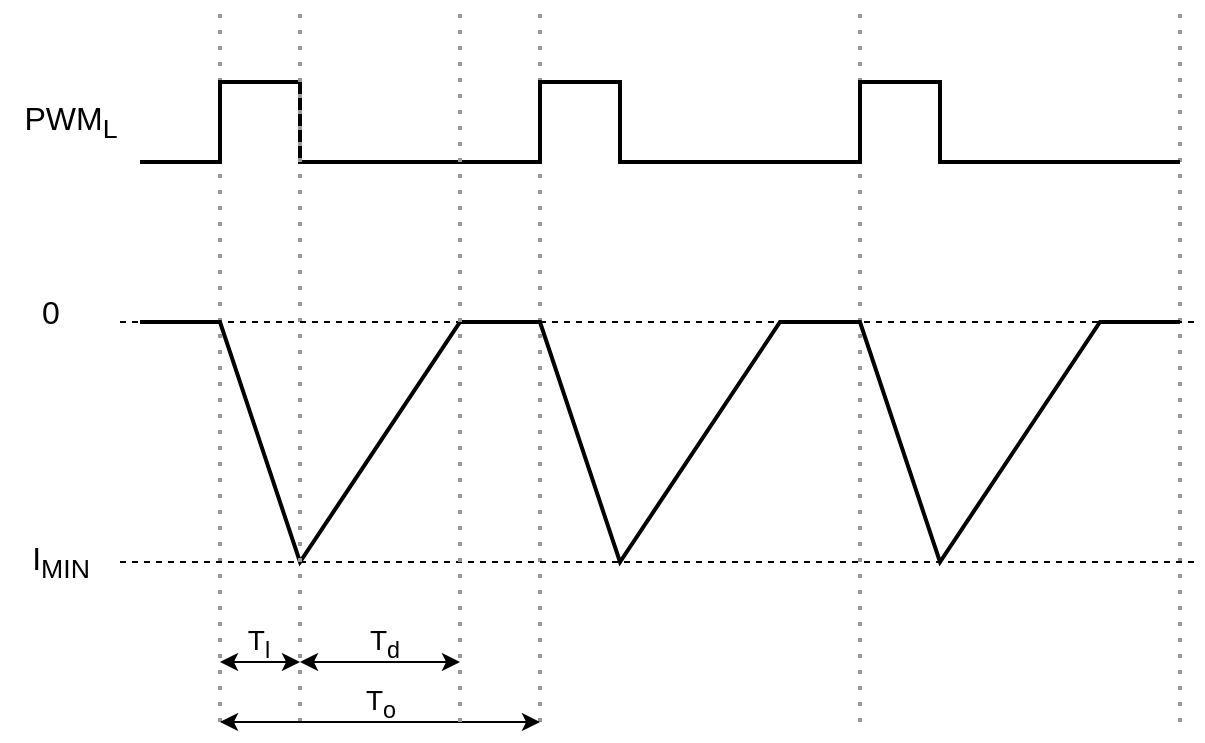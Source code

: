<mxfile version="27.0.9">
  <diagram name="Page-1" id="6wbF8xlFhSbcq2coqdoF">
    <mxGraphModel dx="1042" dy="626" grid="1" gridSize="10" guides="1" tooltips="1" connect="1" arrows="1" fold="1" page="1" pageScale="1" pageWidth="850" pageHeight="1100" math="0" shadow="0">
      <root>
        <mxCell id="0" />
        <mxCell id="1" parent="0" />
        <mxCell id="z01m0JjgbirTVHGVJnU0-1" value="" style="endArrow=none;dashed=1;html=1;dashPattern=1 3;strokeWidth=2;rounded=0;strokeColor=#999999;" parent="1" edge="1">
          <mxGeometry width="50" height="50" relative="1" as="geometry">
            <mxPoint x="160" y="400" as="sourcePoint" />
            <mxPoint x="160" y="40" as="targetPoint" />
          </mxGeometry>
        </mxCell>
        <mxCell id="z01m0JjgbirTVHGVJnU0-2" value="" style="endArrow=none;dashed=1;html=1;dashPattern=1 3;strokeWidth=2;rounded=0;strokeColor=#999999;" parent="1" edge="1">
          <mxGeometry width="50" height="50" relative="1" as="geometry">
            <mxPoint x="320" y="400" as="sourcePoint" />
            <mxPoint x="320" y="40" as="targetPoint" />
          </mxGeometry>
        </mxCell>
        <mxCell id="z01m0JjgbirTVHGVJnU0-3" value="" style="endArrow=none;dashed=1;html=1;dashPattern=1 3;strokeWidth=2;rounded=0;strokeColor=#999999;" parent="1" edge="1">
          <mxGeometry width="50" height="50" relative="1" as="geometry">
            <mxPoint x="480" y="400" as="sourcePoint" />
            <mxPoint x="480" y="40" as="targetPoint" />
          </mxGeometry>
        </mxCell>
        <mxCell id="z01m0JjgbirTVHGVJnU0-4" value="" style="endArrow=none;dashed=1;html=1;dashPattern=1 3;strokeWidth=2;rounded=0;strokeColor=#999999;" parent="1" edge="1">
          <mxGeometry width="50" height="50" relative="1" as="geometry">
            <mxPoint x="640" y="400" as="sourcePoint" />
            <mxPoint x="640" y="40" as="targetPoint" />
          </mxGeometry>
        </mxCell>
        <mxCell id="z01m0JjgbirTVHGVJnU0-5" value="" style="endArrow=none;html=1;rounded=0;strokeWidth=2;" parent="1" edge="1">
          <mxGeometry width="50" height="50" relative="1" as="geometry">
            <mxPoint x="120" y="120" as="sourcePoint" />
            <mxPoint x="640" y="120" as="targetPoint" />
            <Array as="points">
              <mxPoint x="160" y="120" />
              <mxPoint x="160" y="80" />
              <mxPoint x="200" y="80" />
              <mxPoint x="200" y="120" />
              <mxPoint x="320" y="120" />
              <mxPoint x="320" y="80" />
              <mxPoint x="360" y="80" />
              <mxPoint x="360" y="120" />
              <mxPoint x="480" y="120" />
              <mxPoint x="480" y="80" />
              <mxPoint x="520" y="80" />
              <mxPoint x="520" y="120" />
            </Array>
          </mxGeometry>
        </mxCell>
        <mxCell id="z01m0JjgbirTVHGVJnU0-7" value="" style="endArrow=none;html=1;rounded=0;strokeWidth=2;" parent="1" edge="1">
          <mxGeometry width="50" height="50" relative="1" as="geometry">
            <mxPoint x="120" y="200" as="sourcePoint" />
            <mxPoint x="640" y="200" as="targetPoint" />
            <Array as="points">
              <mxPoint x="160" y="200" />
              <mxPoint x="200" y="320" />
              <mxPoint x="280" y="200" />
              <mxPoint x="320" y="200" />
              <mxPoint x="360" y="320" />
              <mxPoint x="440" y="200" />
              <mxPoint x="480" y="200" />
              <mxPoint x="520" y="320" />
              <mxPoint x="600" y="200" />
            </Array>
          </mxGeometry>
        </mxCell>
        <mxCell id="z01m0JjgbirTVHGVJnU0-9" value="" style="endArrow=none;html=1;rounded=0;dashed=1;" parent="1" edge="1">
          <mxGeometry width="50" height="50" relative="1" as="geometry">
            <mxPoint x="110" y="320" as="sourcePoint" />
            <mxPoint x="650" y="320" as="targetPoint" />
          </mxGeometry>
        </mxCell>
        <mxCell id="z01m0JjgbirTVHGVJnU0-10" value="" style="endArrow=none;dashed=1;html=1;dashPattern=1 3;strokeWidth=2;rounded=0;strokeColor=#999999;" parent="1" edge="1">
          <mxGeometry width="50" height="50" relative="1" as="geometry">
            <mxPoint x="200" y="400" as="sourcePoint" />
            <mxPoint x="200" y="40" as="targetPoint" />
          </mxGeometry>
        </mxCell>
        <mxCell id="z01m0JjgbirTVHGVJnU0-12" value="" style="endArrow=classic;startArrow=classic;html=1;rounded=0;" parent="1" edge="1">
          <mxGeometry width="50" height="50" relative="1" as="geometry">
            <mxPoint x="160" y="370" as="sourcePoint" />
            <mxPoint x="200" y="370" as="targetPoint" />
          </mxGeometry>
        </mxCell>
        <mxCell id="z01m0JjgbirTVHGVJnU0-14" value="&lt;font style=&quot;font-size: 14px;&quot;&gt;T&lt;sub&gt;l&lt;/sub&gt;&lt;/font&gt;" style="edgeLabel;html=1;align=center;verticalAlign=middle;resizable=0;points=[];labelBackgroundColor=none;" parent="z01m0JjgbirTVHGVJnU0-12" vertex="1" connectable="0">
          <mxGeometry x="0.15" y="-2" relative="1" as="geometry">
            <mxPoint x="-4" y="-12" as="offset" />
          </mxGeometry>
        </mxCell>
        <mxCell id="z01m0JjgbirTVHGVJnU0-13" value="" style="endArrow=classic;startArrow=classic;html=1;rounded=0;" parent="1" edge="1">
          <mxGeometry width="50" height="50" relative="1" as="geometry">
            <mxPoint x="160" y="400" as="sourcePoint" />
            <mxPoint x="320" y="400" as="targetPoint" />
          </mxGeometry>
        </mxCell>
        <mxCell id="z01m0JjgbirTVHGVJnU0-16" value="&lt;font style=&quot;font-size: 14px;&quot;&gt;T&lt;sub&gt;o&lt;/sub&gt;&lt;/font&gt;" style="edgeLabel;html=1;align=center;verticalAlign=middle;resizable=0;points=[];labelBackgroundColor=none;" parent="z01m0JjgbirTVHGVJnU0-13" vertex="1" connectable="0">
          <mxGeometry x="0.003" relative="1" as="geometry">
            <mxPoint y="-10" as="offset" />
          </mxGeometry>
        </mxCell>
        <mxCell id="z01m0JjgbirTVHGVJnU0-17" value="&lt;font style=&quot;font-size: 16px;&quot;&gt;PWM&lt;sub&gt;L&lt;/sub&gt;&lt;/font&gt;" style="text;html=1;align=center;verticalAlign=middle;resizable=0;points=[];autosize=1;strokeColor=none;fillColor=none;" parent="1" vertex="1">
          <mxGeometry x="50" y="80" width="70" height="40" as="geometry" />
        </mxCell>
        <mxCell id="z01m0JjgbirTVHGVJnU0-20" value="" style="endArrow=none;html=1;rounded=0;dashed=1;" parent="1" edge="1">
          <mxGeometry width="50" height="50" relative="1" as="geometry">
            <mxPoint x="110" y="200" as="sourcePoint" />
            <mxPoint x="650" y="200" as="targetPoint" />
          </mxGeometry>
        </mxCell>
        <mxCell id="z01m0JjgbirTVHGVJnU0-22" value="&lt;font style=&quot;font-size: 16px;&quot;&gt;I&lt;sub&gt;MIN&lt;/sub&gt;&lt;/font&gt;" style="text;html=1;align=center;verticalAlign=middle;resizable=0;points=[];autosize=1;strokeColor=none;fillColor=none;" parent="1" vertex="1">
          <mxGeometry x="55" y="300" width="50" height="40" as="geometry" />
        </mxCell>
        <mxCell id="z01m0JjgbirTVHGVJnU0-23" value="&lt;font style=&quot;font-size: 16px;&quot;&gt;0&lt;/font&gt;" style="text;html=1;align=center;verticalAlign=middle;resizable=0;points=[];autosize=1;strokeColor=none;fillColor=none;" parent="1" vertex="1">
          <mxGeometry x="60" y="180" width="30" height="30" as="geometry" />
        </mxCell>
        <mxCell id="QfKanZatKuIfaZDUhqj9-1" value="" style="endArrow=classic;startArrow=classic;html=1;rounded=0;" parent="1" edge="1">
          <mxGeometry width="50" height="50" relative="1" as="geometry">
            <mxPoint x="200" y="370" as="sourcePoint" />
            <mxPoint x="280" y="370" as="targetPoint" />
          </mxGeometry>
        </mxCell>
        <mxCell id="QfKanZatKuIfaZDUhqj9-2" value="&lt;font style=&quot;font-size: 14px;&quot;&gt;T&lt;sub&gt;d&lt;/sub&gt;&lt;/font&gt;" style="edgeLabel;html=1;align=center;verticalAlign=middle;resizable=0;points=[];labelBackgroundColor=none;" parent="QfKanZatKuIfaZDUhqj9-1" vertex="1" connectable="0">
          <mxGeometry x="0.15" y="-2" relative="1" as="geometry">
            <mxPoint x="-4" y="-12" as="offset" />
          </mxGeometry>
        </mxCell>
        <mxCell id="QfKanZatKuIfaZDUhqj9-5" value="" style="endArrow=none;dashed=1;html=1;dashPattern=1 3;strokeWidth=2;rounded=0;strokeColor=#999999;" parent="1" edge="1">
          <mxGeometry width="50" height="50" relative="1" as="geometry">
            <mxPoint x="280" y="400" as="sourcePoint" />
            <mxPoint x="280" y="40" as="targetPoint" />
          </mxGeometry>
        </mxCell>
      </root>
    </mxGraphModel>
  </diagram>
</mxfile>
